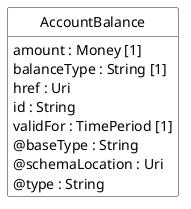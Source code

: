 @startuml
hide circle
hide methods
hide stereotype
show <<Enumeration>> stereotype
skinparam class {
   BackgroundColor<<Enumeration>> #E6F5F7
   BackgroundColor<<Ref>> #FFFFE0
   BackgroundColor<<Pivot>> #FFFFFFF
   BackgroundColor<<SimpleType>> #E2F0DA
   BackgroundColor #FCF2E3
}

class AccountBalance <<Pivot>> {
    amount : Money [1]
    balanceType : String [1]
    href : Uri
    id : String
    validFor : TimePeriod [1]
    @baseType : String
    @schemaLocation : Uri
    @type : String
}


@enduml